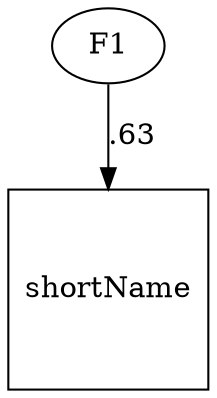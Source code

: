 digraph G {
  splines="FALSE";

  /* Entities */
  shortName [label="shortName", shape="square"]
  
  /* Relationships */
  F1 -> shortName[label=".63"]

  /* Ranks */
  { rank=same; shortName; };
}